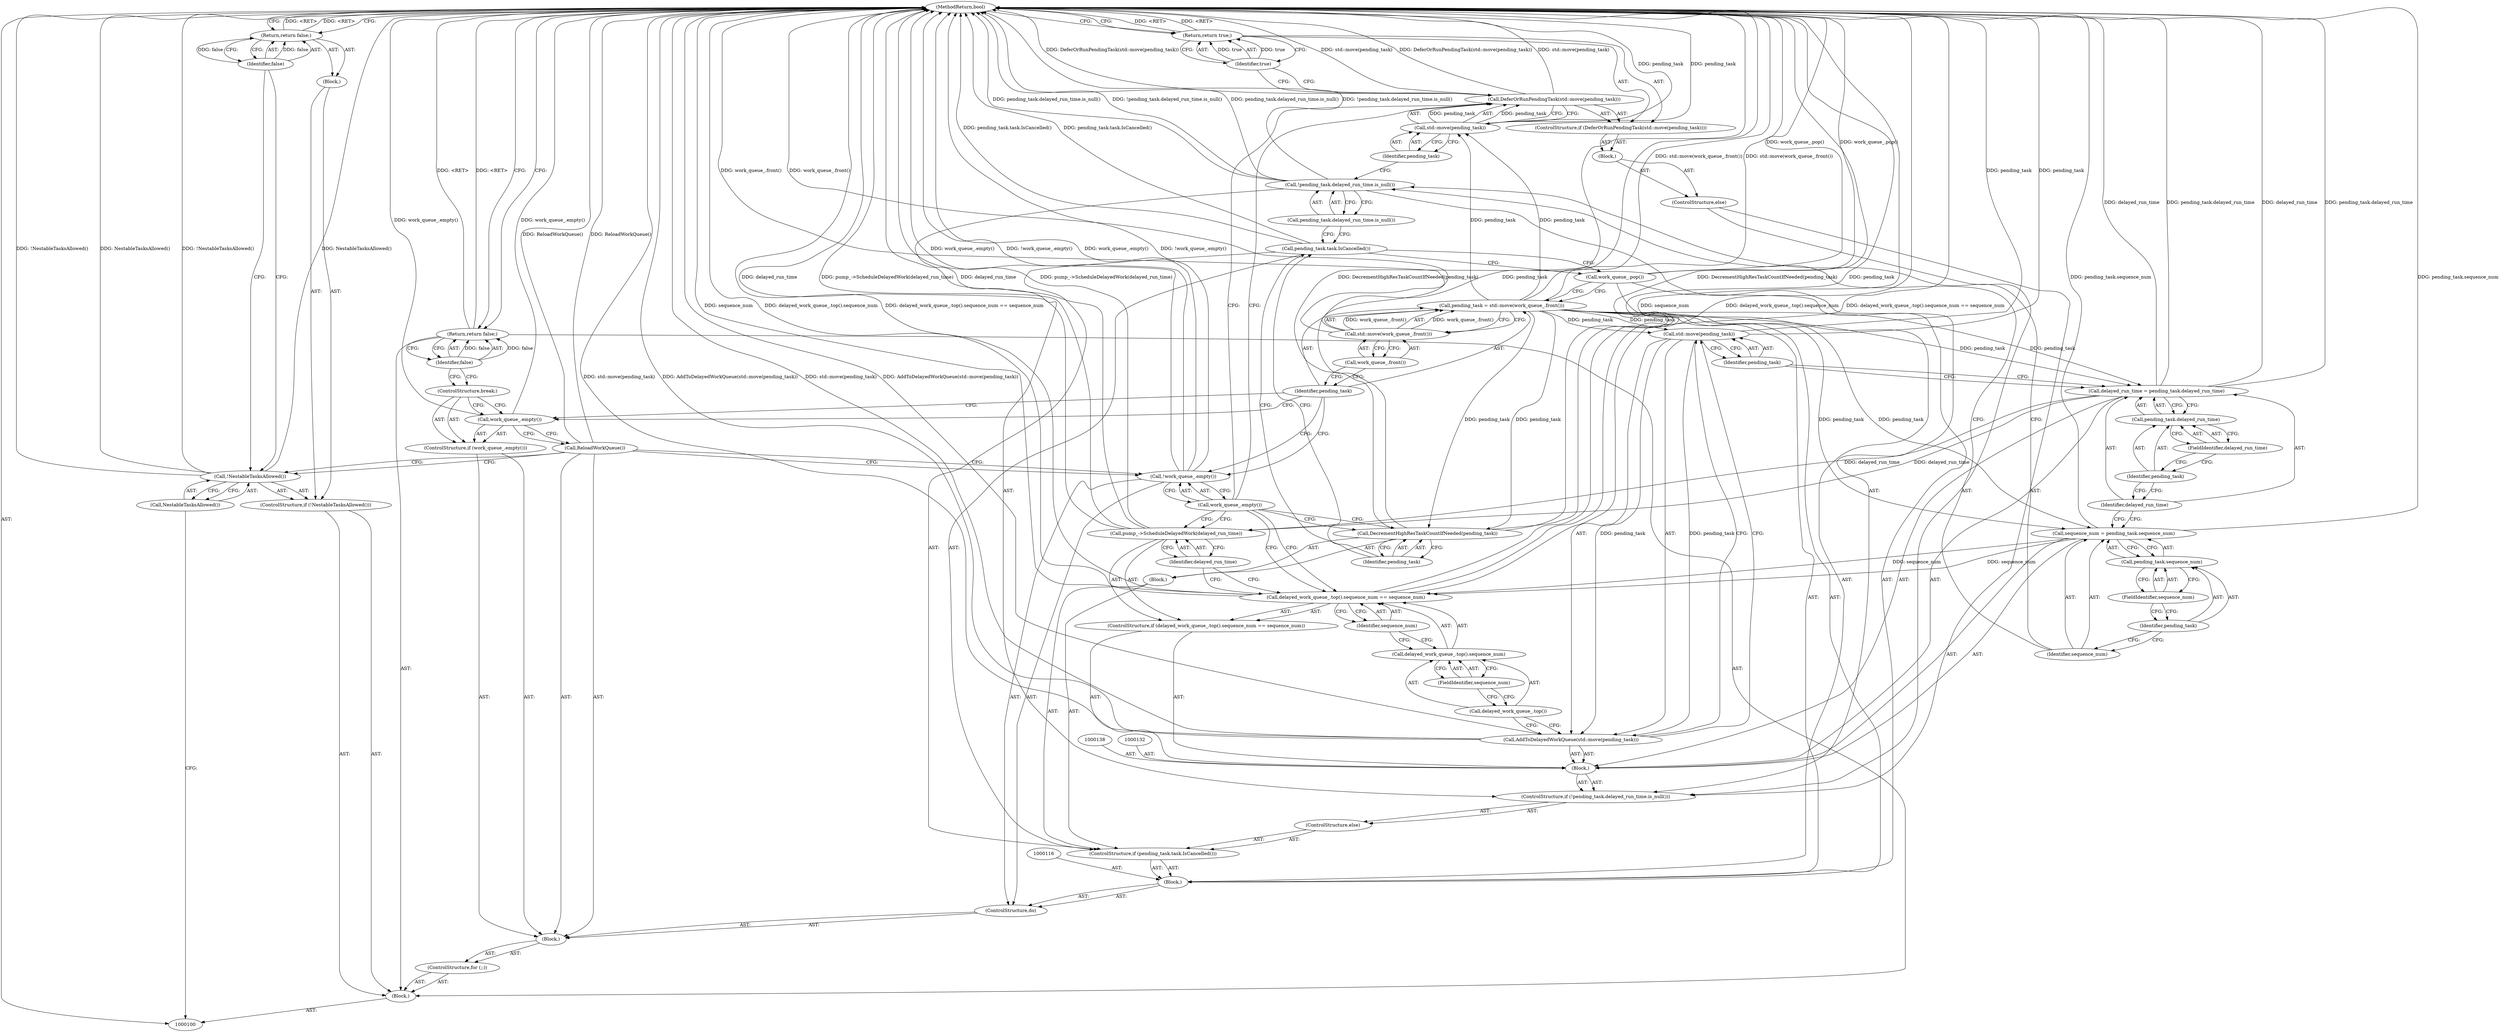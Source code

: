 digraph "0_Chrome_3ff403eecdd23a39853a4ebca52023fbba6c5d00_0" {
"1000167" [label="(MethodReturn,bool)"];
"1000101" [label="(Block,)"];
"1000114" [label="(ControlStructure,do)"];
"1000117" [label="(Call,pending_task = std::move(work_queue_.front()))"];
"1000118" [label="(Identifier,pending_task)"];
"1000119" [label="(Call,std::move(work_queue_.front()))"];
"1000120" [label="(Call,work_queue_.front())"];
"1000115" [label="(Block,)"];
"1000121" [label="(Call,work_queue_.pop())"];
"1000123" [label="(Call,pending_task.task.IsCancelled())"];
"1000124" [label="(Block,)"];
"1000122" [label="(ControlStructure,if (pending_task.task.IsCancelled()))"];
"1000126" [label="(Identifier,pending_task)"];
"1000125" [label="(Call,DecrementHighResTaskCountIfNeeded(pending_task))"];
"1000128" [label="(ControlStructure,if (!pending_task.delayed_run_time.is_null()))"];
"1000129" [label="(Call,!pending_task.delayed_run_time.is_null())"];
"1000130" [label="(Call,pending_task.delayed_run_time.is_null())"];
"1000127" [label="(ControlStructure,else)"];
"1000102" [label="(ControlStructure,if (!NestableTasksAllowed()))"];
"1000105" [label="(Block,)"];
"1000103" [label="(Call,!NestableTasksAllowed())"];
"1000104" [label="(Call,NestableTasksAllowed())"];
"1000133" [label="(Call,sequence_num = pending_task.sequence_num)"];
"1000134" [label="(Identifier,sequence_num)"];
"1000135" [label="(Call,pending_task.sequence_num)"];
"1000136" [label="(Identifier,pending_task)"];
"1000137" [label="(FieldIdentifier,sequence_num)"];
"1000139" [label="(Call,delayed_run_time = pending_task.delayed_run_time)"];
"1000140" [label="(Identifier,delayed_run_time)"];
"1000141" [label="(Call,pending_task.delayed_run_time)"];
"1000142" [label="(Identifier,pending_task)"];
"1000143" [label="(FieldIdentifier,delayed_run_time)"];
"1000131" [label="(Block,)"];
"1000145" [label="(Call,std::move(pending_task))"];
"1000146" [label="(Identifier,pending_task)"];
"1000144" [label="(Call,AddToDelayedWorkQueue(std::move(pending_task)))"];
"1000148" [label="(Call,delayed_work_queue_.top().sequence_num == sequence_num)"];
"1000149" [label="(Call,delayed_work_queue_.top().sequence_num)"];
"1000150" [label="(Call,delayed_work_queue_.top())"];
"1000151" [label="(FieldIdentifier,sequence_num)"];
"1000152" [label="(Identifier,sequence_num)"];
"1000147" [label="(ControlStructure,if (delayed_work_queue_.top().sequence_num == sequence_num))"];
"1000153" [label="(Call,pump_->ScheduleDelayedWork(delayed_run_time))"];
"1000154" [label="(Identifier,delayed_run_time)"];
"1000156" [label="(Block,)"];
"1000155" [label="(ControlStructure,else)"];
"1000158" [label="(Call,DeferOrRunPendingTask(std::move(pending_task)))"];
"1000159" [label="(Call,std::move(pending_task))"];
"1000160" [label="(Identifier,pending_task)"];
"1000157" [label="(ControlStructure,if (DeferOrRunPendingTask(std::move(pending_task))))"];
"1000161" [label="(Return,return true;)"];
"1000162" [label="(Identifier,true)"];
"1000163" [label="(Call,!work_queue_.empty())"];
"1000164" [label="(Call,work_queue_.empty())"];
"1000107" [label="(Identifier,false)"];
"1000106" [label="(Return,return false;)"];
"1000165" [label="(Return,return false;)"];
"1000166" [label="(Identifier,false)"];
"1000109" [label="(Block,)"];
"1000108" [label="(ControlStructure,for (;;))"];
"1000110" [label="(Call,ReloadWorkQueue())"];
"1000111" [label="(ControlStructure,if (work_queue_.empty()))"];
"1000112" [label="(Call,work_queue_.empty())"];
"1000113" [label="(ControlStructure,break;)"];
"1000167" -> "1000100"  [label="AST: "];
"1000167" -> "1000106"  [label="CFG: "];
"1000167" -> "1000161"  [label="CFG: "];
"1000167" -> "1000165"  [label="CFG: "];
"1000161" -> "1000167"  [label="DDG: <RET>"];
"1000165" -> "1000167"  [label="DDG: <RET>"];
"1000106" -> "1000167"  [label="DDG: <RET>"];
"1000125" -> "1000167"  [label="DDG: DecrementHighResTaskCountIfNeeded(pending_task)"];
"1000125" -> "1000167"  [label="DDG: pending_task"];
"1000103" -> "1000167"  [label="DDG: NestableTasksAllowed()"];
"1000103" -> "1000167"  [label="DDG: !NestableTasksAllowed()"];
"1000159" -> "1000167"  [label="DDG: pending_task"];
"1000121" -> "1000167"  [label="DDG: work_queue_.pop()"];
"1000153" -> "1000167"  [label="DDG: pump_->ScheduleDelayedWork(delayed_run_time)"];
"1000153" -> "1000167"  [label="DDG: delayed_run_time"];
"1000144" -> "1000167"  [label="DDG: std::move(pending_task)"];
"1000144" -> "1000167"  [label="DDG: AddToDelayedWorkQueue(std::move(pending_task))"];
"1000117" -> "1000167"  [label="DDG: std::move(work_queue_.front())"];
"1000158" -> "1000167"  [label="DDG: std::move(pending_task)"];
"1000158" -> "1000167"  [label="DDG: DeferOrRunPendingTask(std::move(pending_task))"];
"1000129" -> "1000167"  [label="DDG: pending_task.delayed_run_time.is_null()"];
"1000129" -> "1000167"  [label="DDG: !pending_task.delayed_run_time.is_null()"];
"1000163" -> "1000167"  [label="DDG: work_queue_.empty()"];
"1000163" -> "1000167"  [label="DDG: !work_queue_.empty()"];
"1000123" -> "1000167"  [label="DDG: pending_task.task.IsCancelled()"];
"1000139" -> "1000167"  [label="DDG: pending_task.delayed_run_time"];
"1000139" -> "1000167"  [label="DDG: delayed_run_time"];
"1000148" -> "1000167"  [label="DDG: sequence_num"];
"1000148" -> "1000167"  [label="DDG: delayed_work_queue_.top().sequence_num"];
"1000148" -> "1000167"  [label="DDG: delayed_work_queue_.top().sequence_num == sequence_num"];
"1000112" -> "1000167"  [label="DDG: work_queue_.empty()"];
"1000133" -> "1000167"  [label="DDG: pending_task.sequence_num"];
"1000110" -> "1000167"  [label="DDG: ReloadWorkQueue()"];
"1000119" -> "1000167"  [label="DDG: work_queue_.front()"];
"1000145" -> "1000167"  [label="DDG: pending_task"];
"1000101" -> "1000100"  [label="AST: "];
"1000102" -> "1000101"  [label="AST: "];
"1000108" -> "1000101"  [label="AST: "];
"1000165" -> "1000101"  [label="AST: "];
"1000114" -> "1000109"  [label="AST: "];
"1000115" -> "1000114"  [label="AST: "];
"1000163" -> "1000114"  [label="AST: "];
"1000117" -> "1000115"  [label="AST: "];
"1000117" -> "1000119"  [label="CFG: "];
"1000118" -> "1000117"  [label="AST: "];
"1000119" -> "1000117"  [label="AST: "];
"1000121" -> "1000117"  [label="CFG: "];
"1000117" -> "1000167"  [label="DDG: std::move(work_queue_.front())"];
"1000119" -> "1000117"  [label="DDG: work_queue_.front()"];
"1000117" -> "1000125"  [label="DDG: pending_task"];
"1000117" -> "1000133"  [label="DDG: pending_task"];
"1000117" -> "1000139"  [label="DDG: pending_task"];
"1000117" -> "1000145"  [label="DDG: pending_task"];
"1000117" -> "1000159"  [label="DDG: pending_task"];
"1000118" -> "1000117"  [label="AST: "];
"1000118" -> "1000163"  [label="CFG: "];
"1000118" -> "1000112"  [label="CFG: "];
"1000120" -> "1000118"  [label="CFG: "];
"1000119" -> "1000117"  [label="AST: "];
"1000119" -> "1000120"  [label="CFG: "];
"1000120" -> "1000119"  [label="AST: "];
"1000117" -> "1000119"  [label="CFG: "];
"1000119" -> "1000167"  [label="DDG: work_queue_.front()"];
"1000119" -> "1000117"  [label="DDG: work_queue_.front()"];
"1000120" -> "1000119"  [label="AST: "];
"1000120" -> "1000118"  [label="CFG: "];
"1000119" -> "1000120"  [label="CFG: "];
"1000115" -> "1000114"  [label="AST: "];
"1000116" -> "1000115"  [label="AST: "];
"1000117" -> "1000115"  [label="AST: "];
"1000121" -> "1000115"  [label="AST: "];
"1000122" -> "1000115"  [label="AST: "];
"1000121" -> "1000115"  [label="AST: "];
"1000121" -> "1000117"  [label="CFG: "];
"1000123" -> "1000121"  [label="CFG: "];
"1000121" -> "1000167"  [label="DDG: work_queue_.pop()"];
"1000123" -> "1000122"  [label="AST: "];
"1000123" -> "1000121"  [label="CFG: "];
"1000126" -> "1000123"  [label="CFG: "];
"1000130" -> "1000123"  [label="CFG: "];
"1000123" -> "1000167"  [label="DDG: pending_task.task.IsCancelled()"];
"1000124" -> "1000122"  [label="AST: "];
"1000125" -> "1000124"  [label="AST: "];
"1000122" -> "1000115"  [label="AST: "];
"1000123" -> "1000122"  [label="AST: "];
"1000124" -> "1000122"  [label="AST: "];
"1000127" -> "1000122"  [label="AST: "];
"1000126" -> "1000125"  [label="AST: "];
"1000126" -> "1000123"  [label="CFG: "];
"1000125" -> "1000126"  [label="CFG: "];
"1000125" -> "1000124"  [label="AST: "];
"1000125" -> "1000126"  [label="CFG: "];
"1000126" -> "1000125"  [label="AST: "];
"1000164" -> "1000125"  [label="CFG: "];
"1000125" -> "1000167"  [label="DDG: DecrementHighResTaskCountIfNeeded(pending_task)"];
"1000125" -> "1000167"  [label="DDG: pending_task"];
"1000117" -> "1000125"  [label="DDG: pending_task"];
"1000128" -> "1000127"  [label="AST: "];
"1000129" -> "1000128"  [label="AST: "];
"1000131" -> "1000128"  [label="AST: "];
"1000155" -> "1000128"  [label="AST: "];
"1000129" -> "1000128"  [label="AST: "];
"1000129" -> "1000130"  [label="CFG: "];
"1000130" -> "1000129"  [label="AST: "];
"1000134" -> "1000129"  [label="CFG: "];
"1000160" -> "1000129"  [label="CFG: "];
"1000129" -> "1000167"  [label="DDG: pending_task.delayed_run_time.is_null()"];
"1000129" -> "1000167"  [label="DDG: !pending_task.delayed_run_time.is_null()"];
"1000130" -> "1000129"  [label="AST: "];
"1000130" -> "1000123"  [label="CFG: "];
"1000129" -> "1000130"  [label="CFG: "];
"1000127" -> "1000122"  [label="AST: "];
"1000128" -> "1000127"  [label="AST: "];
"1000102" -> "1000101"  [label="AST: "];
"1000103" -> "1000102"  [label="AST: "];
"1000105" -> "1000102"  [label="AST: "];
"1000105" -> "1000102"  [label="AST: "];
"1000106" -> "1000105"  [label="AST: "];
"1000103" -> "1000102"  [label="AST: "];
"1000103" -> "1000104"  [label="CFG: "];
"1000104" -> "1000103"  [label="AST: "];
"1000107" -> "1000103"  [label="CFG: "];
"1000110" -> "1000103"  [label="CFG: "];
"1000103" -> "1000167"  [label="DDG: NestableTasksAllowed()"];
"1000103" -> "1000167"  [label="DDG: !NestableTasksAllowed()"];
"1000104" -> "1000103"  [label="AST: "];
"1000104" -> "1000100"  [label="CFG: "];
"1000103" -> "1000104"  [label="CFG: "];
"1000133" -> "1000131"  [label="AST: "];
"1000133" -> "1000135"  [label="CFG: "];
"1000134" -> "1000133"  [label="AST: "];
"1000135" -> "1000133"  [label="AST: "];
"1000140" -> "1000133"  [label="CFG: "];
"1000133" -> "1000167"  [label="DDG: pending_task.sequence_num"];
"1000117" -> "1000133"  [label="DDG: pending_task"];
"1000133" -> "1000148"  [label="DDG: sequence_num"];
"1000134" -> "1000133"  [label="AST: "];
"1000134" -> "1000129"  [label="CFG: "];
"1000136" -> "1000134"  [label="CFG: "];
"1000135" -> "1000133"  [label="AST: "];
"1000135" -> "1000137"  [label="CFG: "];
"1000136" -> "1000135"  [label="AST: "];
"1000137" -> "1000135"  [label="AST: "];
"1000133" -> "1000135"  [label="CFG: "];
"1000136" -> "1000135"  [label="AST: "];
"1000136" -> "1000134"  [label="CFG: "];
"1000137" -> "1000136"  [label="CFG: "];
"1000137" -> "1000135"  [label="AST: "];
"1000137" -> "1000136"  [label="CFG: "];
"1000135" -> "1000137"  [label="CFG: "];
"1000139" -> "1000131"  [label="AST: "];
"1000139" -> "1000141"  [label="CFG: "];
"1000140" -> "1000139"  [label="AST: "];
"1000141" -> "1000139"  [label="AST: "];
"1000146" -> "1000139"  [label="CFG: "];
"1000139" -> "1000167"  [label="DDG: pending_task.delayed_run_time"];
"1000139" -> "1000167"  [label="DDG: delayed_run_time"];
"1000117" -> "1000139"  [label="DDG: pending_task"];
"1000139" -> "1000153"  [label="DDG: delayed_run_time"];
"1000140" -> "1000139"  [label="AST: "];
"1000140" -> "1000133"  [label="CFG: "];
"1000142" -> "1000140"  [label="CFG: "];
"1000141" -> "1000139"  [label="AST: "];
"1000141" -> "1000143"  [label="CFG: "];
"1000142" -> "1000141"  [label="AST: "];
"1000143" -> "1000141"  [label="AST: "];
"1000139" -> "1000141"  [label="CFG: "];
"1000142" -> "1000141"  [label="AST: "];
"1000142" -> "1000140"  [label="CFG: "];
"1000143" -> "1000142"  [label="CFG: "];
"1000143" -> "1000141"  [label="AST: "];
"1000143" -> "1000142"  [label="CFG: "];
"1000141" -> "1000143"  [label="CFG: "];
"1000131" -> "1000128"  [label="AST: "];
"1000132" -> "1000131"  [label="AST: "];
"1000133" -> "1000131"  [label="AST: "];
"1000138" -> "1000131"  [label="AST: "];
"1000139" -> "1000131"  [label="AST: "];
"1000144" -> "1000131"  [label="AST: "];
"1000147" -> "1000131"  [label="AST: "];
"1000145" -> "1000144"  [label="AST: "];
"1000145" -> "1000146"  [label="CFG: "];
"1000146" -> "1000145"  [label="AST: "];
"1000144" -> "1000145"  [label="CFG: "];
"1000145" -> "1000167"  [label="DDG: pending_task"];
"1000145" -> "1000144"  [label="DDG: pending_task"];
"1000117" -> "1000145"  [label="DDG: pending_task"];
"1000146" -> "1000145"  [label="AST: "];
"1000146" -> "1000139"  [label="CFG: "];
"1000145" -> "1000146"  [label="CFG: "];
"1000144" -> "1000131"  [label="AST: "];
"1000144" -> "1000145"  [label="CFG: "];
"1000145" -> "1000144"  [label="AST: "];
"1000150" -> "1000144"  [label="CFG: "];
"1000144" -> "1000167"  [label="DDG: std::move(pending_task)"];
"1000144" -> "1000167"  [label="DDG: AddToDelayedWorkQueue(std::move(pending_task))"];
"1000145" -> "1000144"  [label="DDG: pending_task"];
"1000148" -> "1000147"  [label="AST: "];
"1000148" -> "1000152"  [label="CFG: "];
"1000149" -> "1000148"  [label="AST: "];
"1000152" -> "1000148"  [label="AST: "];
"1000164" -> "1000148"  [label="CFG: "];
"1000154" -> "1000148"  [label="CFG: "];
"1000148" -> "1000167"  [label="DDG: sequence_num"];
"1000148" -> "1000167"  [label="DDG: delayed_work_queue_.top().sequence_num"];
"1000148" -> "1000167"  [label="DDG: delayed_work_queue_.top().sequence_num == sequence_num"];
"1000133" -> "1000148"  [label="DDG: sequence_num"];
"1000149" -> "1000148"  [label="AST: "];
"1000149" -> "1000151"  [label="CFG: "];
"1000150" -> "1000149"  [label="AST: "];
"1000151" -> "1000149"  [label="AST: "];
"1000152" -> "1000149"  [label="CFG: "];
"1000150" -> "1000149"  [label="AST: "];
"1000150" -> "1000144"  [label="CFG: "];
"1000151" -> "1000150"  [label="CFG: "];
"1000151" -> "1000149"  [label="AST: "];
"1000151" -> "1000150"  [label="CFG: "];
"1000149" -> "1000151"  [label="CFG: "];
"1000152" -> "1000148"  [label="AST: "];
"1000152" -> "1000149"  [label="CFG: "];
"1000148" -> "1000152"  [label="CFG: "];
"1000147" -> "1000131"  [label="AST: "];
"1000148" -> "1000147"  [label="AST: "];
"1000153" -> "1000147"  [label="AST: "];
"1000153" -> "1000147"  [label="AST: "];
"1000153" -> "1000154"  [label="CFG: "];
"1000154" -> "1000153"  [label="AST: "];
"1000164" -> "1000153"  [label="CFG: "];
"1000153" -> "1000167"  [label="DDG: pump_->ScheduleDelayedWork(delayed_run_time)"];
"1000153" -> "1000167"  [label="DDG: delayed_run_time"];
"1000139" -> "1000153"  [label="DDG: delayed_run_time"];
"1000154" -> "1000153"  [label="AST: "];
"1000154" -> "1000148"  [label="CFG: "];
"1000153" -> "1000154"  [label="CFG: "];
"1000156" -> "1000155"  [label="AST: "];
"1000157" -> "1000156"  [label="AST: "];
"1000155" -> "1000128"  [label="AST: "];
"1000156" -> "1000155"  [label="AST: "];
"1000158" -> "1000157"  [label="AST: "];
"1000158" -> "1000159"  [label="CFG: "];
"1000159" -> "1000158"  [label="AST: "];
"1000164" -> "1000158"  [label="CFG: "];
"1000162" -> "1000158"  [label="CFG: "];
"1000158" -> "1000167"  [label="DDG: std::move(pending_task)"];
"1000158" -> "1000167"  [label="DDG: DeferOrRunPendingTask(std::move(pending_task))"];
"1000159" -> "1000158"  [label="DDG: pending_task"];
"1000159" -> "1000158"  [label="AST: "];
"1000159" -> "1000160"  [label="CFG: "];
"1000160" -> "1000159"  [label="AST: "];
"1000158" -> "1000159"  [label="CFG: "];
"1000159" -> "1000167"  [label="DDG: pending_task"];
"1000159" -> "1000158"  [label="DDG: pending_task"];
"1000117" -> "1000159"  [label="DDG: pending_task"];
"1000160" -> "1000159"  [label="AST: "];
"1000159" -> "1000160"  [label="CFG: "];
"1000157" -> "1000156"  [label="AST: "];
"1000158" -> "1000157"  [label="AST: "];
"1000161" -> "1000157"  [label="AST: "];
"1000161" -> "1000157"  [label="AST: "];
"1000161" -> "1000162"  [label="CFG: "];
"1000162" -> "1000161"  [label="AST: "];
"1000167" -> "1000161"  [label="CFG: "];
"1000161" -> "1000167"  [label="DDG: <RET>"];
"1000162" -> "1000161"  [label="DDG: true"];
"1000162" -> "1000161"  [label="AST: "];
"1000162" -> "1000158"  [label="CFG: "];
"1000161" -> "1000162"  [label="CFG: "];
"1000162" -> "1000161"  [label="DDG: true"];
"1000163" -> "1000114"  [label="AST: "];
"1000163" -> "1000164"  [label="CFG: "];
"1000164" -> "1000163"  [label="AST: "];
"1000110" -> "1000163"  [label="CFG: "];
"1000118" -> "1000163"  [label="CFG: "];
"1000163" -> "1000167"  [label="DDG: work_queue_.empty()"];
"1000163" -> "1000167"  [label="DDG: !work_queue_.empty()"];
"1000164" -> "1000163"  [label="AST: "];
"1000164" -> "1000125"  [label="CFG: "];
"1000164" -> "1000153"  [label="CFG: "];
"1000164" -> "1000148"  [label="CFG: "];
"1000164" -> "1000158"  [label="CFG: "];
"1000163" -> "1000164"  [label="CFG: "];
"1000107" -> "1000106"  [label="AST: "];
"1000107" -> "1000103"  [label="CFG: "];
"1000106" -> "1000107"  [label="CFG: "];
"1000107" -> "1000106"  [label="DDG: false"];
"1000106" -> "1000105"  [label="AST: "];
"1000106" -> "1000107"  [label="CFG: "];
"1000107" -> "1000106"  [label="AST: "];
"1000167" -> "1000106"  [label="CFG: "];
"1000106" -> "1000167"  [label="DDG: <RET>"];
"1000107" -> "1000106"  [label="DDG: false"];
"1000165" -> "1000101"  [label="AST: "];
"1000165" -> "1000166"  [label="CFG: "];
"1000166" -> "1000165"  [label="AST: "];
"1000167" -> "1000165"  [label="CFG: "];
"1000165" -> "1000167"  [label="DDG: <RET>"];
"1000166" -> "1000165"  [label="DDG: false"];
"1000166" -> "1000165"  [label="AST: "];
"1000166" -> "1000113"  [label="CFG: "];
"1000165" -> "1000166"  [label="CFG: "];
"1000166" -> "1000165"  [label="DDG: false"];
"1000109" -> "1000108"  [label="AST: "];
"1000110" -> "1000109"  [label="AST: "];
"1000111" -> "1000109"  [label="AST: "];
"1000114" -> "1000109"  [label="AST: "];
"1000108" -> "1000101"  [label="AST: "];
"1000109" -> "1000108"  [label="AST: "];
"1000110" -> "1000109"  [label="AST: "];
"1000110" -> "1000163"  [label="CFG: "];
"1000110" -> "1000103"  [label="CFG: "];
"1000112" -> "1000110"  [label="CFG: "];
"1000110" -> "1000167"  [label="DDG: ReloadWorkQueue()"];
"1000111" -> "1000109"  [label="AST: "];
"1000112" -> "1000111"  [label="AST: "];
"1000113" -> "1000111"  [label="AST: "];
"1000112" -> "1000111"  [label="AST: "];
"1000112" -> "1000110"  [label="CFG: "];
"1000113" -> "1000112"  [label="CFG: "];
"1000118" -> "1000112"  [label="CFG: "];
"1000112" -> "1000167"  [label="DDG: work_queue_.empty()"];
"1000113" -> "1000111"  [label="AST: "];
"1000113" -> "1000112"  [label="CFG: "];
"1000166" -> "1000113"  [label="CFG: "];
}
